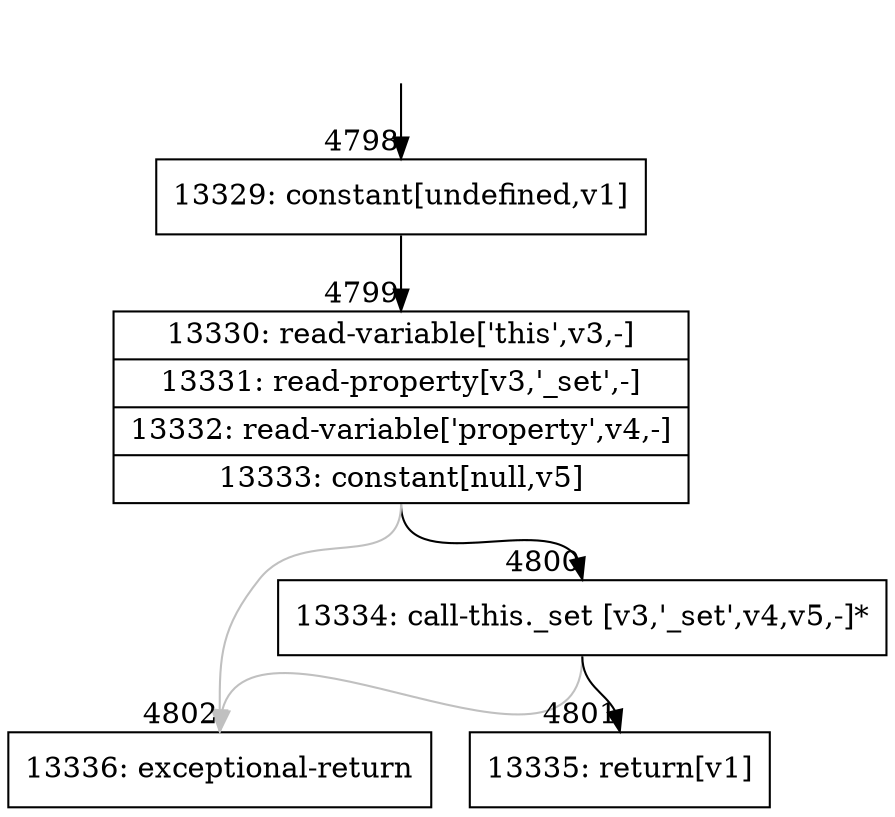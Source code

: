 digraph {
rankdir="TD"
BB_entry380[shape=none,label=""];
BB_entry380 -> BB4798 [tailport=s, headport=n, headlabel="    4798"]
BB4798 [shape=record label="{13329: constant[undefined,v1]}" ] 
BB4798 -> BB4799 [tailport=s, headport=n, headlabel="      4799"]
BB4799 [shape=record label="{13330: read-variable['this',v3,-]|13331: read-property[v3,'_set',-]|13332: read-variable['property',v4,-]|13333: constant[null,v5]}" ] 
BB4799 -> BB4800 [tailport=s, headport=n, headlabel="      4800"]
BB4799 -> BB4802 [tailport=s, headport=n, color=gray, headlabel="      4802"]
BB4800 [shape=record label="{13334: call-this._set [v3,'_set',v4,v5,-]*}" ] 
BB4800 -> BB4801 [tailport=s, headport=n, headlabel="      4801"]
BB4800 -> BB4802 [tailport=s, headport=n, color=gray]
BB4801 [shape=record label="{13335: return[v1]}" ] 
BB4802 [shape=record label="{13336: exceptional-return}" ] 
//#$~ 3623
}
